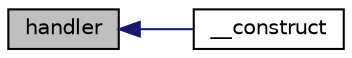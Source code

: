 digraph "handler"
{
  edge [fontname="Helvetica",fontsize="10",labelfontname="Helvetica",labelfontsize="10"];
  node [fontname="Helvetica",fontsize="10",shape=record];
  rankdir="LR";
  Node15 [label="handler",height=0.2,width=0.4,color="black", fillcolor="grey75", style="filled", fontcolor="black"];
  Node15 -> Node16 [dir="back",color="midnightblue",fontsize="10",style="solid"];
  Node16 [label="__construct",height=0.2,width=0.4,color="black", fillcolor="white", style="filled",URL="$class_zest_1_1_common_1_1_container_1_1_d_i_s.html#a095c5d389db211932136b53f25f39685"];
}
